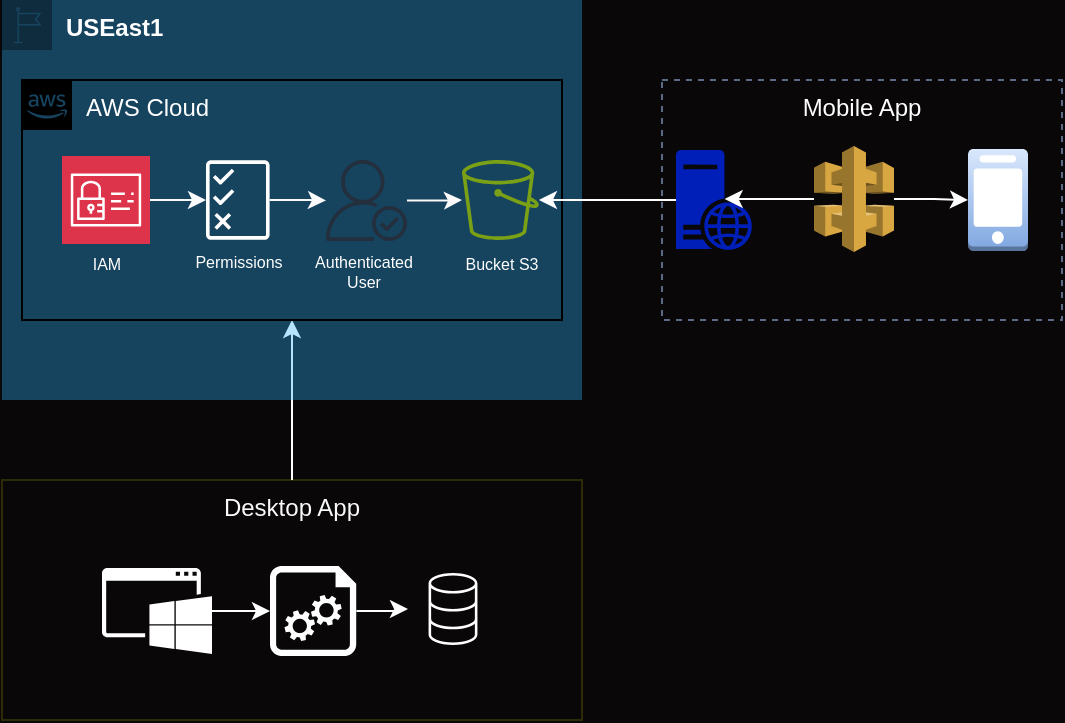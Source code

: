 <mxfile version="23.1.7" type="github">
  <diagram name="Página-1" id="Gs8XH1n-vk1Jil5ZYuc0">
    <mxGraphModel dx="696" dy="374" grid="1" gridSize="10" guides="1" tooltips="1" connect="1" arrows="1" fold="1" page="1" pageScale="1" pageWidth="827" pageHeight="1169" background="#090707" math="0" shadow="0">
      <root>
        <mxCell id="0" />
        <mxCell id="1" parent="0" />
        <mxCell id="kDT5ixag_Zs7azZLQQpI-90" style="edgeStyle=orthogonalEdgeStyle;rounded=0;orthogonalLoop=1;jettySize=auto;html=1;entryX=0.5;entryY=1;entryDx=0;entryDy=0;strokeColor=#FFFFFF;" edge="1" parent="1" source="kDT5ixag_Zs7azZLQQpI-56" target="kDT5ixag_Zs7azZLQQpI-2">
          <mxGeometry relative="1" as="geometry" />
        </mxCell>
        <mxCell id="kDT5ixag_Zs7azZLQQpI-56" value="&lt;font color=&quot;#fafafa&quot;&gt;Desktop App&lt;/font&gt;&lt;div&gt;&lt;br&gt;&lt;/div&gt;" style="fillColor=#090707;strokeColor=#FFFF00;verticalAlign=top;fontStyle=0;fontColor=#DD3522;whiteSpace=wrap;html=1;opacity=15;strokeWidth=1;rounded=0;" vertex="1" parent="1">
          <mxGeometry x="110" y="240" width="290" height="120" as="geometry" />
        </mxCell>
        <mxCell id="kDT5ixag_Zs7azZLQQpI-67" value="" style="sketch=0;points=[[0,0,0],[0.25,0,0],[0.5,0,0],[0.75,0,0],[1,0,0],[0,1,0],[0.25,1,0],[0.5,1,0],[0.75,1,0],[1,1,0],[0,0.25,0],[0,0.5,0],[0,0.75,0],[1,0.25,0],[1,0.5,0],[1,0.75,0]];outlineConnect=0;fontColor=#232F3E;fillColor=#090707;strokeColor=#ffffff;dashed=0;verticalLabelPosition=bottom;verticalAlign=top;align=center;html=1;fontSize=12;fontStyle=0;aspect=fixed;shape=mxgraph.aws4.resourceIcon;resIcon=mxgraph.aws4.database;hachureGap=4;jiggle=2;curveFitting=1;rounded=0;" vertex="1" parent="1">
          <mxGeometry x="313" y="282" width="45" height="45" as="geometry" />
        </mxCell>
        <mxCell id="kDT5ixag_Zs7azZLQQpI-26" value="&lt;font&gt;USEast1&lt;/font&gt;" style="points=[[0,0],[0.25,0],[0.5,0],[0.75,0],[1,0],[1,0.25],[1,0.5],[1,0.75],[1,1],[0.75,1],[0.5,1],[0.25,1],[0,1],[0,0.75],[0,0.5],[0,0.25]];outlineConnect=0;gradientColor=none;html=1;whiteSpace=wrap;fontSize=12;fontStyle=1;container=1;pointerEvents=0;collapsible=0;recursiveResize=0;shape=mxgraph.aws4.group;grIcon=mxgraph.aws4.group_region;strokeColor=none;fillColor=#30B3FF;verticalAlign=top;align=left;spacingLeft=30;fontColor=#FFFFFF;labelBackgroundColor=none;opacity=35;strokeWidth=1;perimeterSpacing=3;rounded=0;labelBorderColor=none;" vertex="1" parent="1">
          <mxGeometry x="110" width="290" height="200" as="geometry" />
        </mxCell>
        <mxCell id="kDT5ixag_Zs7azZLQQpI-42" style="edgeStyle=orthogonalEdgeStyle;rounded=0;orthogonalLoop=1;jettySize=auto;html=1;strokeColor=#FAFAFA;" edge="1" parent="kDT5ixag_Zs7azZLQQpI-26" source="kDT5ixag_Zs7azZLQQpI-37" target="kDT5ixag_Zs7azZLQQpI-19">
          <mxGeometry relative="1" as="geometry" />
        </mxCell>
        <mxCell id="kDT5ixag_Zs7azZLQQpI-37" value="" style="sketch=0;outlineConnect=0;dashed=0;verticalLabelPosition=bottom;verticalAlign=top;align=center;html=1;fontSize=12;fontStyle=0;aspect=fixed;pointerEvents=1;shape=mxgraph.aws4.authenticated_user;strokeColor=none;fillColor=#d91c1c;fillStyle=auto;rounded=0;" vertex="1" parent="kDT5ixag_Zs7azZLQQpI-26">
          <mxGeometry x="162" y="80" width="40.5" height="40.5" as="geometry" />
        </mxCell>
        <mxCell id="kDT5ixag_Zs7azZLQQpI-19" value="" style="sketch=0;outlineConnect=0;fontColor=#232F3E;gradientColor=none;fillColor=#7AA116;strokeColor=none;dashed=0;verticalLabelPosition=bottom;verticalAlign=top;align=center;html=1;fontSize=12;fontStyle=0;aspect=fixed;pointerEvents=1;shape=mxgraph.aws4.bucket;rounded=0;" vertex="1" parent="kDT5ixag_Zs7azZLQQpI-26">
          <mxGeometry x="230" y="80" width="38.46" height="40" as="geometry" />
        </mxCell>
        <mxCell id="kDT5ixag_Zs7azZLQQpI-2" value="&lt;font color=&quot;#ffffff&quot;&gt;AWS Cloud&lt;/font&gt;" style="points=[[0,0],[0.25,0],[0.5,0],[0.75,0],[1,0],[1,0.25],[1,0.5],[1,0.75],[1,1],[0.75,1],[0.5,1],[0.25,1],[0,1],[0,0.75],[0,0.5],[0,0.25]];outlineConnect=0;gradientColor=none;html=1;whiteSpace=wrap;fontSize=12;fontStyle=0;container=1;pointerEvents=0;collapsible=0;recursiveResize=0;shape=mxgraph.aws4.group;grIcon=mxgraph.aws4.group_aws_cloud_alt;strokeColor=#000000;fillColor=none;verticalAlign=top;align=left;spacingLeft=30;fontColor=#232F3E;dashed=0;strokeWidth=1;rounded=0;" vertex="1" parent="1">
          <mxGeometry x="120" y="40" width="270" height="120" as="geometry" />
        </mxCell>
        <mxCell id="kDT5ixag_Zs7azZLQQpI-16" style="edgeStyle=orthogonalEdgeStyle;rounded=0;orthogonalLoop=1;jettySize=auto;html=1;strokeColor=#FAFAFA;" edge="1" parent="kDT5ixag_Zs7azZLQQpI-2" source="kDT5ixag_Zs7azZLQQpI-11" target="kDT5ixag_Zs7azZLQQpI-14">
          <mxGeometry relative="1" as="geometry" />
        </mxCell>
        <mxCell id="kDT5ixag_Zs7azZLQQpI-11" value="" style="sketch=0;points=[[0,0,0],[0.25,0,0],[0.5,0,0],[0.75,0,0],[1,0,0],[0,1,0],[0.25,1,0],[0.5,1,0],[0.75,1,0],[1,1,0],[0,0.25,0],[0,0.5,0],[0,0.75,0],[1,0.25,0],[1,0.5,0],[1,0.75,0]];outlineConnect=0;fontColor=#232F3E;fillColor=#DD344C;strokeColor=#ffffff;dashed=0;verticalLabelPosition=bottom;verticalAlign=top;align=center;html=1;fontSize=12;fontStyle=0;aspect=fixed;shape=mxgraph.aws4.resourceIcon;resIcon=mxgraph.aws4.identity_and_access_management;rounded=0;" vertex="1" parent="kDT5ixag_Zs7azZLQQpI-2">
          <mxGeometry x="20" y="38" width="44" height="44" as="geometry" />
        </mxCell>
        <mxCell id="kDT5ixag_Zs7azZLQQpI-14" value="" style="sketch=0;outlineConnect=0;fontColor=#232F3E;gradientColor=none;fillColor=default;strokeColor=none;dashed=0;verticalLabelPosition=bottom;verticalAlign=top;align=center;html=1;fontSize=12;fontStyle=0;aspect=fixed;pointerEvents=1;shape=mxgraph.aws4.permissions;rounded=0;" vertex="1" parent="kDT5ixag_Zs7azZLQQpI-2">
          <mxGeometry x="92" y="40" width="31.8" height="40" as="geometry" />
        </mxCell>
        <mxCell id="kDT5ixag_Zs7azZLQQpI-83" value="&lt;font style=&quot;font-size: 8px;&quot;&gt;IAM&lt;/font&gt;" style="text;html=1;align=center;verticalAlign=middle;whiteSpace=wrap;rounded=0;fontColor=#FFFFFF;strokeColor=none;fontSize=8;" vertex="1" parent="kDT5ixag_Zs7azZLQQpI-2">
          <mxGeometry x="24.5" y="83.5" width="35" height="16" as="geometry" />
        </mxCell>
        <mxCell id="kDT5ixag_Zs7azZLQQpI-84" value="Permissions&lt;div&gt;&lt;br/&gt;&lt;/div&gt;" style="text;html=1;align=center;verticalAlign=middle;whiteSpace=wrap;rounded=0;fontColor=#FFFFFF;strokeColor=none;fontSize=8;" vertex="1" parent="kDT5ixag_Zs7azZLQQpI-2">
          <mxGeometry x="83.6" y="80" width="48.6" height="31" as="geometry" />
        </mxCell>
        <mxCell id="kDT5ixag_Zs7azZLQQpI-85" value="Authenticated User" style="text;html=1;align=center;verticalAlign=middle;whiteSpace=wrap;rounded=0;fontColor=#FFFFFF;strokeColor=none;fontSize=8;" vertex="1" parent="kDT5ixag_Zs7azZLQQpI-2">
          <mxGeometry x="141" y="83" width="60" height="25" as="geometry" />
        </mxCell>
        <mxCell id="kDT5ixag_Zs7azZLQQpI-87" value="Bucket S3" style="text;html=1;align=center;verticalAlign=middle;whiteSpace=wrap;rounded=0;fontColor=#FFFFFF;strokeColor=none;fontSize=8;" vertex="1" parent="kDT5ixag_Zs7azZLQQpI-2">
          <mxGeometry x="210" y="79" width="60" height="25" as="geometry" />
        </mxCell>
        <mxCell id="kDT5ixag_Zs7azZLQQpI-41" style="edgeStyle=orthogonalEdgeStyle;rounded=0;orthogonalLoop=1;jettySize=auto;html=1;strokeColor=#FAFAFA;" edge="1" parent="1" source="kDT5ixag_Zs7azZLQQpI-14" target="kDT5ixag_Zs7azZLQQpI-37">
          <mxGeometry relative="1" as="geometry" />
        </mxCell>
        <mxCell id="kDT5ixag_Zs7azZLQQpI-45" value="Mobile App&lt;div&gt;&lt;br&gt;&lt;/div&gt;" style="fillColor=none;strokeColor=#5A6C86;dashed=1;verticalAlign=top;fontStyle=0;fontColor=#FFFFFF;whiteSpace=wrap;html=1;strokeWidth=1;rounded=0;" vertex="1" parent="1">
          <mxGeometry x="440" y="40" width="200" height="120" as="geometry" />
        </mxCell>
        <mxCell id="kDT5ixag_Zs7azZLQQpI-46" value="" style="outlineConnect=0;dashed=0;verticalLabelPosition=bottom;verticalAlign=top;align=center;html=1;shape=mxgraph.aws3.api_gateway;fillColor=#D9A741;gradientColor=none;rounded=0;strokeColor=#FFFFFF;" vertex="1" parent="1">
          <mxGeometry x="516" y="73" width="40" height="53" as="geometry" />
        </mxCell>
        <mxCell id="kDT5ixag_Zs7azZLQQpI-75" style="edgeStyle=orthogonalEdgeStyle;rounded=0;orthogonalLoop=1;jettySize=auto;html=1;strokeColor=#FFFFFF;" edge="1" parent="1" source="kDT5ixag_Zs7azZLQQpI-48" target="kDT5ixag_Zs7azZLQQpI-19">
          <mxGeometry relative="1" as="geometry" />
        </mxCell>
        <mxCell id="kDT5ixag_Zs7azZLQQpI-48" value="" style="sketch=0;aspect=fixed;pointerEvents=1;shadow=0;dashed=0;html=1;strokeColor=none;labelPosition=center;verticalLabelPosition=bottom;verticalAlign=top;align=center;fillColor=#001FB8;shape=mxgraph.mscae.enterprise.web_server;rounded=0;" vertex="1" parent="1">
          <mxGeometry x="447" y="75" width="38" height="50" as="geometry" />
        </mxCell>
        <mxCell id="kDT5ixag_Zs7azZLQQpI-49" value="" style="outlineConnect=0;dashed=0;verticalLabelPosition=bottom;verticalAlign=top;align=center;html=1;shape=mxgraph.aws3.mobile_client;fillColor=#dae8fc;strokeColor=#6c8ebf;gradientColor=#7ea6e0;rounded=0;" vertex="1" parent="1">
          <mxGeometry x="593" y="74.5" width="30" height="51" as="geometry" />
        </mxCell>
        <mxCell id="kDT5ixag_Zs7azZLQQpI-72" style="edgeStyle=orthogonalEdgeStyle;rounded=0;orthogonalLoop=1;jettySize=auto;html=1;strokeColor=#FFFFFF;" edge="1" parent="1" source="kDT5ixag_Zs7azZLQQpI-61" target="kDT5ixag_Zs7azZLQQpI-67">
          <mxGeometry relative="1" as="geometry" />
        </mxCell>
        <mxCell id="kDT5ixag_Zs7azZLQQpI-61" value="" style="sketch=0;aspect=fixed;pointerEvents=1;shadow=0;dashed=0;html=1;strokeColor=none;labelPosition=center;verticalLabelPosition=bottom;verticalAlign=top;align=center;shape=mxgraph.azure.startup_task;fillColor=#FFFFFF;hachureGap=4;jiggle=2;curveFitting=1;rounded=0;" vertex="1" parent="1">
          <mxGeometry x="244" y="283" width="43.2" height="45" as="geometry" />
        </mxCell>
        <mxCell id="kDT5ixag_Zs7azZLQQpI-77" style="edgeStyle=orthogonalEdgeStyle;rounded=0;orthogonalLoop=1;jettySize=auto;html=1;entryX=0;entryY=0.5;entryDx=0;entryDy=0;entryPerimeter=0;strokeColor=#FFFFFF;" edge="1" parent="1" source="kDT5ixag_Zs7azZLQQpI-46" target="kDT5ixag_Zs7azZLQQpI-49">
          <mxGeometry relative="1" as="geometry" />
        </mxCell>
        <mxCell id="kDT5ixag_Zs7azZLQQpI-78" style="edgeStyle=orthogonalEdgeStyle;rounded=0;orthogonalLoop=1;jettySize=auto;html=1;entryX=0.64;entryY=0.49;entryDx=0;entryDy=0;entryPerimeter=0;strokeColor=#FFFFFF;" edge="1" parent="1" source="kDT5ixag_Zs7azZLQQpI-46" target="kDT5ixag_Zs7azZLQQpI-48">
          <mxGeometry relative="1" as="geometry" />
        </mxCell>
        <mxCell id="kDT5ixag_Zs7azZLQQpI-79" value="" style="sketch=0;pointerEvents=1;shadow=0;dashed=0;html=1;strokeColor=none;fillColor=#FFFFFF;labelPosition=center;verticalLabelPosition=bottom;verticalAlign=top;outlineConnect=0;align=center;shape=mxgraph.office.concepts.application_windows;" vertex="1" parent="1">
          <mxGeometry x="160" y="284" width="55" height="43" as="geometry" />
        </mxCell>
        <mxCell id="kDT5ixag_Zs7azZLQQpI-80" style="edgeStyle=orthogonalEdgeStyle;rounded=0;orthogonalLoop=1;jettySize=auto;html=1;entryX=0;entryY=0.5;entryDx=0;entryDy=0;entryPerimeter=0;strokeColor=#FFFFFF;" edge="1" parent="1" source="kDT5ixag_Zs7azZLQQpI-79" target="kDT5ixag_Zs7azZLQQpI-61">
          <mxGeometry relative="1" as="geometry" />
        </mxCell>
      </root>
    </mxGraphModel>
  </diagram>
</mxfile>
